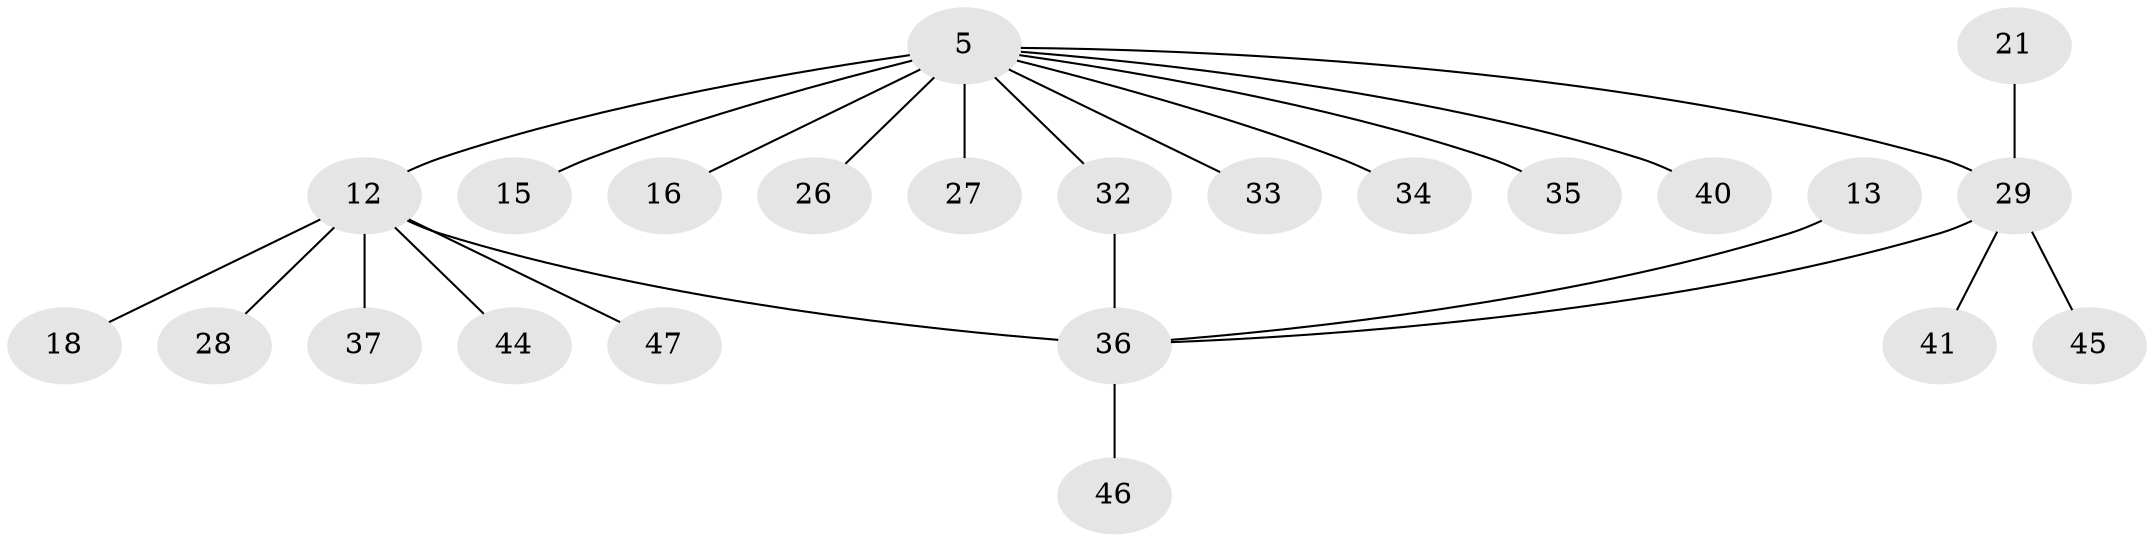 // original degree distribution, {4: 0.10638297872340426, 8: 0.0425531914893617, 7: 0.0425531914893617, 2: 0.1702127659574468, 3: 0.06382978723404255, 5: 0.02127659574468085, 1: 0.5531914893617021}
// Generated by graph-tools (version 1.1) at 2025/57/03/04/25 21:57:19]
// undirected, 23 vertices, 24 edges
graph export_dot {
graph [start="1"]
  node [color=gray90,style=filled];
  5 [super="+2+1"];
  12 [super="+8+7+10"];
  13;
  15 [super="+6"];
  16;
  18;
  21;
  26;
  27;
  28;
  29 [super="+17+3+20"];
  32 [super="+23"];
  33;
  34;
  35;
  36 [super="+4"];
  37 [super="+25+31"];
  40;
  41;
  44;
  45 [super="+14"];
  46;
  47 [super="+43"];
  5 -- 16;
  5 -- 35;
  5 -- 32;
  5 -- 34;
  5 -- 26;
  5 -- 27;
  5 -- 12 [weight=4];
  5 -- 40;
  5 -- 33;
  5 -- 15;
  5 -- 29 [weight=2];
  12 -- 44;
  12 -- 36 [weight=2];
  12 -- 28;
  12 -- 18;
  12 -- 37;
  12 -- 47;
  13 -- 36;
  21 -- 29;
  29 -- 36;
  29 -- 41;
  29 -- 45;
  32 -- 36;
  36 -- 46;
}
